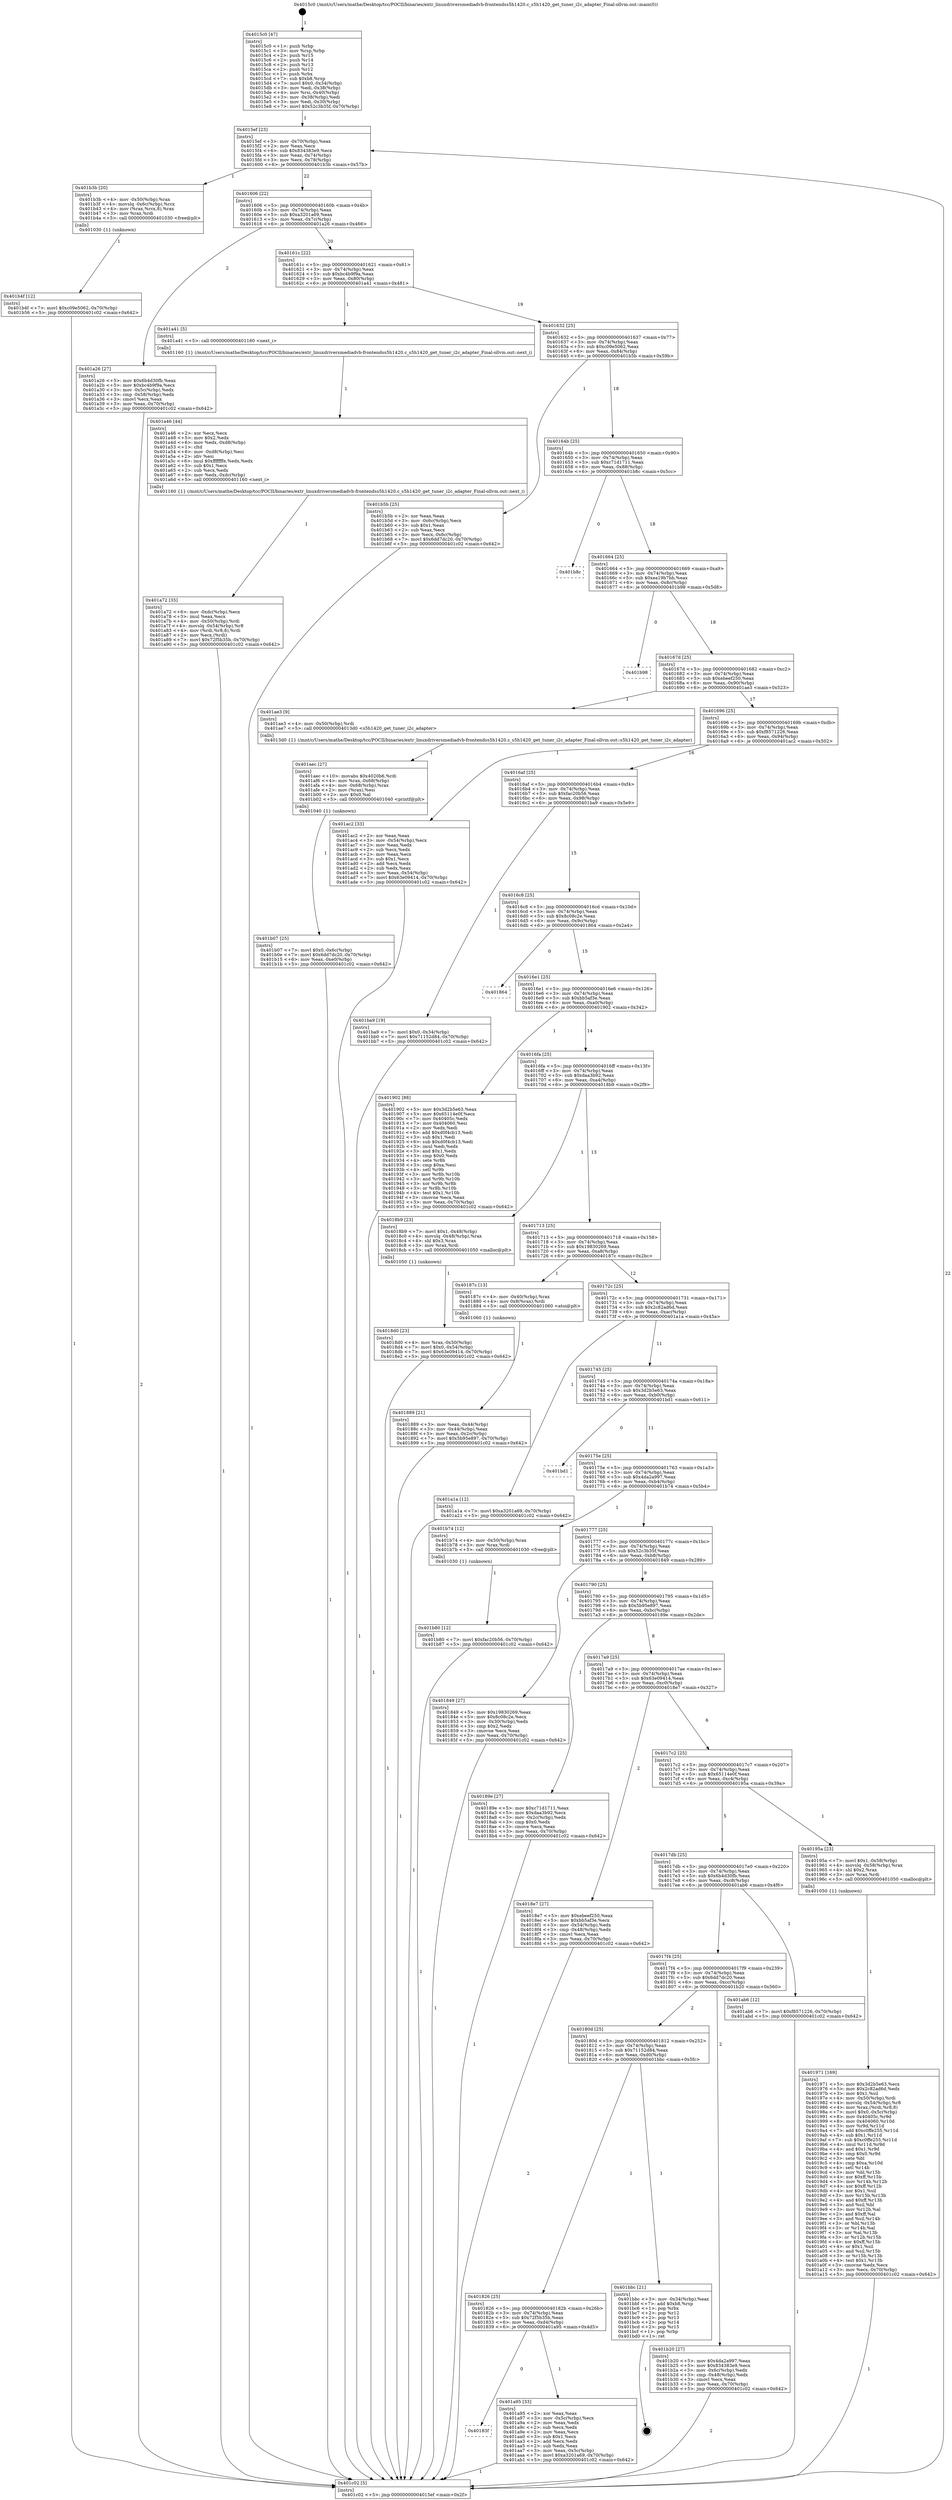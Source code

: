 digraph "0x4015c0" {
  label = "0x4015c0 (/mnt/c/Users/mathe/Desktop/tcc/POCII/binaries/extr_linuxdriversmediadvb-frontendss5h1420.c_s5h1420_get_tuner_i2c_adapter_Final-ollvm.out::main(0))"
  labelloc = "t"
  node[shape=record]

  Entry [label="",width=0.3,height=0.3,shape=circle,fillcolor=black,style=filled]
  "0x4015ef" [label="{
     0x4015ef [23]\l
     | [instrs]\l
     &nbsp;&nbsp;0x4015ef \<+3\>: mov -0x70(%rbp),%eax\l
     &nbsp;&nbsp;0x4015f2 \<+2\>: mov %eax,%ecx\l
     &nbsp;&nbsp;0x4015f4 \<+6\>: sub $0x834383e9,%ecx\l
     &nbsp;&nbsp;0x4015fa \<+3\>: mov %eax,-0x74(%rbp)\l
     &nbsp;&nbsp;0x4015fd \<+3\>: mov %ecx,-0x78(%rbp)\l
     &nbsp;&nbsp;0x401600 \<+6\>: je 0000000000401b3b \<main+0x57b\>\l
  }"]
  "0x401b3b" [label="{
     0x401b3b [20]\l
     | [instrs]\l
     &nbsp;&nbsp;0x401b3b \<+4\>: mov -0x50(%rbp),%rax\l
     &nbsp;&nbsp;0x401b3f \<+4\>: movslq -0x6c(%rbp),%rcx\l
     &nbsp;&nbsp;0x401b43 \<+4\>: mov (%rax,%rcx,8),%rax\l
     &nbsp;&nbsp;0x401b47 \<+3\>: mov %rax,%rdi\l
     &nbsp;&nbsp;0x401b4a \<+5\>: call 0000000000401030 \<free@plt\>\l
     | [calls]\l
     &nbsp;&nbsp;0x401030 \{1\} (unknown)\l
  }"]
  "0x401606" [label="{
     0x401606 [22]\l
     | [instrs]\l
     &nbsp;&nbsp;0x401606 \<+5\>: jmp 000000000040160b \<main+0x4b\>\l
     &nbsp;&nbsp;0x40160b \<+3\>: mov -0x74(%rbp),%eax\l
     &nbsp;&nbsp;0x40160e \<+5\>: sub $0xa3201a69,%eax\l
     &nbsp;&nbsp;0x401613 \<+3\>: mov %eax,-0x7c(%rbp)\l
     &nbsp;&nbsp;0x401616 \<+6\>: je 0000000000401a26 \<main+0x466\>\l
  }"]
  Exit [label="",width=0.3,height=0.3,shape=circle,fillcolor=black,style=filled,peripheries=2]
  "0x401a26" [label="{
     0x401a26 [27]\l
     | [instrs]\l
     &nbsp;&nbsp;0x401a26 \<+5\>: mov $0x6b4d30fb,%eax\l
     &nbsp;&nbsp;0x401a2b \<+5\>: mov $0xbc4b9f9a,%ecx\l
     &nbsp;&nbsp;0x401a30 \<+3\>: mov -0x5c(%rbp),%edx\l
     &nbsp;&nbsp;0x401a33 \<+3\>: cmp -0x58(%rbp),%edx\l
     &nbsp;&nbsp;0x401a36 \<+3\>: cmovl %ecx,%eax\l
     &nbsp;&nbsp;0x401a39 \<+3\>: mov %eax,-0x70(%rbp)\l
     &nbsp;&nbsp;0x401a3c \<+5\>: jmp 0000000000401c02 \<main+0x642\>\l
  }"]
  "0x40161c" [label="{
     0x40161c [22]\l
     | [instrs]\l
     &nbsp;&nbsp;0x40161c \<+5\>: jmp 0000000000401621 \<main+0x61\>\l
     &nbsp;&nbsp;0x401621 \<+3\>: mov -0x74(%rbp),%eax\l
     &nbsp;&nbsp;0x401624 \<+5\>: sub $0xbc4b9f9a,%eax\l
     &nbsp;&nbsp;0x401629 \<+3\>: mov %eax,-0x80(%rbp)\l
     &nbsp;&nbsp;0x40162c \<+6\>: je 0000000000401a41 \<main+0x481\>\l
  }"]
  "0x401b80" [label="{
     0x401b80 [12]\l
     | [instrs]\l
     &nbsp;&nbsp;0x401b80 \<+7\>: movl $0xfac20b56,-0x70(%rbp)\l
     &nbsp;&nbsp;0x401b87 \<+5\>: jmp 0000000000401c02 \<main+0x642\>\l
  }"]
  "0x401a41" [label="{
     0x401a41 [5]\l
     | [instrs]\l
     &nbsp;&nbsp;0x401a41 \<+5\>: call 0000000000401160 \<next_i\>\l
     | [calls]\l
     &nbsp;&nbsp;0x401160 \{1\} (/mnt/c/Users/mathe/Desktop/tcc/POCII/binaries/extr_linuxdriversmediadvb-frontendss5h1420.c_s5h1420_get_tuner_i2c_adapter_Final-ollvm.out::next_i)\l
  }"]
  "0x401632" [label="{
     0x401632 [25]\l
     | [instrs]\l
     &nbsp;&nbsp;0x401632 \<+5\>: jmp 0000000000401637 \<main+0x77\>\l
     &nbsp;&nbsp;0x401637 \<+3\>: mov -0x74(%rbp),%eax\l
     &nbsp;&nbsp;0x40163a \<+5\>: sub $0xc09e5062,%eax\l
     &nbsp;&nbsp;0x40163f \<+6\>: mov %eax,-0x84(%rbp)\l
     &nbsp;&nbsp;0x401645 \<+6\>: je 0000000000401b5b \<main+0x59b\>\l
  }"]
  "0x401b4f" [label="{
     0x401b4f [12]\l
     | [instrs]\l
     &nbsp;&nbsp;0x401b4f \<+7\>: movl $0xc09e5062,-0x70(%rbp)\l
     &nbsp;&nbsp;0x401b56 \<+5\>: jmp 0000000000401c02 \<main+0x642\>\l
  }"]
  "0x401b5b" [label="{
     0x401b5b [25]\l
     | [instrs]\l
     &nbsp;&nbsp;0x401b5b \<+2\>: xor %eax,%eax\l
     &nbsp;&nbsp;0x401b5d \<+3\>: mov -0x6c(%rbp),%ecx\l
     &nbsp;&nbsp;0x401b60 \<+3\>: sub $0x1,%eax\l
     &nbsp;&nbsp;0x401b63 \<+2\>: sub %eax,%ecx\l
     &nbsp;&nbsp;0x401b65 \<+3\>: mov %ecx,-0x6c(%rbp)\l
     &nbsp;&nbsp;0x401b68 \<+7\>: movl $0x6dd7dc20,-0x70(%rbp)\l
     &nbsp;&nbsp;0x401b6f \<+5\>: jmp 0000000000401c02 \<main+0x642\>\l
  }"]
  "0x40164b" [label="{
     0x40164b [25]\l
     | [instrs]\l
     &nbsp;&nbsp;0x40164b \<+5\>: jmp 0000000000401650 \<main+0x90\>\l
     &nbsp;&nbsp;0x401650 \<+3\>: mov -0x74(%rbp),%eax\l
     &nbsp;&nbsp;0x401653 \<+5\>: sub $0xc71d1711,%eax\l
     &nbsp;&nbsp;0x401658 \<+6\>: mov %eax,-0x88(%rbp)\l
     &nbsp;&nbsp;0x40165e \<+6\>: je 0000000000401b8c \<main+0x5cc\>\l
  }"]
  "0x401b07" [label="{
     0x401b07 [25]\l
     | [instrs]\l
     &nbsp;&nbsp;0x401b07 \<+7\>: movl $0x0,-0x6c(%rbp)\l
     &nbsp;&nbsp;0x401b0e \<+7\>: movl $0x6dd7dc20,-0x70(%rbp)\l
     &nbsp;&nbsp;0x401b15 \<+6\>: mov %eax,-0xe0(%rbp)\l
     &nbsp;&nbsp;0x401b1b \<+5\>: jmp 0000000000401c02 \<main+0x642\>\l
  }"]
  "0x401b8c" [label="{
     0x401b8c\l
  }", style=dashed]
  "0x401664" [label="{
     0x401664 [25]\l
     | [instrs]\l
     &nbsp;&nbsp;0x401664 \<+5\>: jmp 0000000000401669 \<main+0xa9\>\l
     &nbsp;&nbsp;0x401669 \<+3\>: mov -0x74(%rbp),%eax\l
     &nbsp;&nbsp;0x40166c \<+5\>: sub $0xea19b7bb,%eax\l
     &nbsp;&nbsp;0x401671 \<+6\>: mov %eax,-0x8c(%rbp)\l
     &nbsp;&nbsp;0x401677 \<+6\>: je 0000000000401b98 \<main+0x5d8\>\l
  }"]
  "0x401aec" [label="{
     0x401aec [27]\l
     | [instrs]\l
     &nbsp;&nbsp;0x401aec \<+10\>: movabs $0x4020b6,%rdi\l
     &nbsp;&nbsp;0x401af6 \<+4\>: mov %rax,-0x68(%rbp)\l
     &nbsp;&nbsp;0x401afa \<+4\>: mov -0x68(%rbp),%rax\l
     &nbsp;&nbsp;0x401afe \<+2\>: mov (%rax),%esi\l
     &nbsp;&nbsp;0x401b00 \<+2\>: mov $0x0,%al\l
     &nbsp;&nbsp;0x401b02 \<+5\>: call 0000000000401040 \<printf@plt\>\l
     | [calls]\l
     &nbsp;&nbsp;0x401040 \{1\} (unknown)\l
  }"]
  "0x401b98" [label="{
     0x401b98\l
  }", style=dashed]
  "0x40167d" [label="{
     0x40167d [25]\l
     | [instrs]\l
     &nbsp;&nbsp;0x40167d \<+5\>: jmp 0000000000401682 \<main+0xc2\>\l
     &nbsp;&nbsp;0x401682 \<+3\>: mov -0x74(%rbp),%eax\l
     &nbsp;&nbsp;0x401685 \<+5\>: sub $0xebeef250,%eax\l
     &nbsp;&nbsp;0x40168a \<+6\>: mov %eax,-0x90(%rbp)\l
     &nbsp;&nbsp;0x401690 \<+6\>: je 0000000000401ae3 \<main+0x523\>\l
  }"]
  "0x40183f" [label="{
     0x40183f\l
  }", style=dashed]
  "0x401ae3" [label="{
     0x401ae3 [9]\l
     | [instrs]\l
     &nbsp;&nbsp;0x401ae3 \<+4\>: mov -0x50(%rbp),%rdi\l
     &nbsp;&nbsp;0x401ae7 \<+5\>: call 00000000004013d0 \<s5h1420_get_tuner_i2c_adapter\>\l
     | [calls]\l
     &nbsp;&nbsp;0x4013d0 \{1\} (/mnt/c/Users/mathe/Desktop/tcc/POCII/binaries/extr_linuxdriversmediadvb-frontendss5h1420.c_s5h1420_get_tuner_i2c_adapter_Final-ollvm.out::s5h1420_get_tuner_i2c_adapter)\l
  }"]
  "0x401696" [label="{
     0x401696 [25]\l
     | [instrs]\l
     &nbsp;&nbsp;0x401696 \<+5\>: jmp 000000000040169b \<main+0xdb\>\l
     &nbsp;&nbsp;0x40169b \<+3\>: mov -0x74(%rbp),%eax\l
     &nbsp;&nbsp;0x40169e \<+5\>: sub $0xf8571226,%eax\l
     &nbsp;&nbsp;0x4016a3 \<+6\>: mov %eax,-0x94(%rbp)\l
     &nbsp;&nbsp;0x4016a9 \<+6\>: je 0000000000401ac2 \<main+0x502\>\l
  }"]
  "0x401a95" [label="{
     0x401a95 [33]\l
     | [instrs]\l
     &nbsp;&nbsp;0x401a95 \<+2\>: xor %eax,%eax\l
     &nbsp;&nbsp;0x401a97 \<+3\>: mov -0x5c(%rbp),%ecx\l
     &nbsp;&nbsp;0x401a9a \<+2\>: mov %eax,%edx\l
     &nbsp;&nbsp;0x401a9c \<+2\>: sub %ecx,%edx\l
     &nbsp;&nbsp;0x401a9e \<+2\>: mov %eax,%ecx\l
     &nbsp;&nbsp;0x401aa0 \<+3\>: sub $0x1,%ecx\l
     &nbsp;&nbsp;0x401aa3 \<+2\>: add %ecx,%edx\l
     &nbsp;&nbsp;0x401aa5 \<+2\>: sub %edx,%eax\l
     &nbsp;&nbsp;0x401aa7 \<+3\>: mov %eax,-0x5c(%rbp)\l
     &nbsp;&nbsp;0x401aaa \<+7\>: movl $0xa3201a69,-0x70(%rbp)\l
     &nbsp;&nbsp;0x401ab1 \<+5\>: jmp 0000000000401c02 \<main+0x642\>\l
  }"]
  "0x401ac2" [label="{
     0x401ac2 [33]\l
     | [instrs]\l
     &nbsp;&nbsp;0x401ac2 \<+2\>: xor %eax,%eax\l
     &nbsp;&nbsp;0x401ac4 \<+3\>: mov -0x54(%rbp),%ecx\l
     &nbsp;&nbsp;0x401ac7 \<+2\>: mov %eax,%edx\l
     &nbsp;&nbsp;0x401ac9 \<+2\>: sub %ecx,%edx\l
     &nbsp;&nbsp;0x401acb \<+2\>: mov %eax,%ecx\l
     &nbsp;&nbsp;0x401acd \<+3\>: sub $0x1,%ecx\l
     &nbsp;&nbsp;0x401ad0 \<+2\>: add %ecx,%edx\l
     &nbsp;&nbsp;0x401ad2 \<+2\>: sub %edx,%eax\l
     &nbsp;&nbsp;0x401ad4 \<+3\>: mov %eax,-0x54(%rbp)\l
     &nbsp;&nbsp;0x401ad7 \<+7\>: movl $0x63e09414,-0x70(%rbp)\l
     &nbsp;&nbsp;0x401ade \<+5\>: jmp 0000000000401c02 \<main+0x642\>\l
  }"]
  "0x4016af" [label="{
     0x4016af [25]\l
     | [instrs]\l
     &nbsp;&nbsp;0x4016af \<+5\>: jmp 00000000004016b4 \<main+0xf4\>\l
     &nbsp;&nbsp;0x4016b4 \<+3\>: mov -0x74(%rbp),%eax\l
     &nbsp;&nbsp;0x4016b7 \<+5\>: sub $0xfac20b56,%eax\l
     &nbsp;&nbsp;0x4016bc \<+6\>: mov %eax,-0x98(%rbp)\l
     &nbsp;&nbsp;0x4016c2 \<+6\>: je 0000000000401ba9 \<main+0x5e9\>\l
  }"]
  "0x401826" [label="{
     0x401826 [25]\l
     | [instrs]\l
     &nbsp;&nbsp;0x401826 \<+5\>: jmp 000000000040182b \<main+0x26b\>\l
     &nbsp;&nbsp;0x40182b \<+3\>: mov -0x74(%rbp),%eax\l
     &nbsp;&nbsp;0x40182e \<+5\>: sub $0x72f5b35b,%eax\l
     &nbsp;&nbsp;0x401833 \<+6\>: mov %eax,-0xd4(%rbp)\l
     &nbsp;&nbsp;0x401839 \<+6\>: je 0000000000401a95 \<main+0x4d5\>\l
  }"]
  "0x401ba9" [label="{
     0x401ba9 [19]\l
     | [instrs]\l
     &nbsp;&nbsp;0x401ba9 \<+7\>: movl $0x0,-0x34(%rbp)\l
     &nbsp;&nbsp;0x401bb0 \<+7\>: movl $0x71152d84,-0x70(%rbp)\l
     &nbsp;&nbsp;0x401bb7 \<+5\>: jmp 0000000000401c02 \<main+0x642\>\l
  }"]
  "0x4016c8" [label="{
     0x4016c8 [25]\l
     | [instrs]\l
     &nbsp;&nbsp;0x4016c8 \<+5\>: jmp 00000000004016cd \<main+0x10d\>\l
     &nbsp;&nbsp;0x4016cd \<+3\>: mov -0x74(%rbp),%eax\l
     &nbsp;&nbsp;0x4016d0 \<+5\>: sub $0x8c08c2e,%eax\l
     &nbsp;&nbsp;0x4016d5 \<+6\>: mov %eax,-0x9c(%rbp)\l
     &nbsp;&nbsp;0x4016db \<+6\>: je 0000000000401864 \<main+0x2a4\>\l
  }"]
  "0x401bbc" [label="{
     0x401bbc [21]\l
     | [instrs]\l
     &nbsp;&nbsp;0x401bbc \<+3\>: mov -0x34(%rbp),%eax\l
     &nbsp;&nbsp;0x401bbf \<+7\>: add $0xb8,%rsp\l
     &nbsp;&nbsp;0x401bc6 \<+1\>: pop %rbx\l
     &nbsp;&nbsp;0x401bc7 \<+2\>: pop %r12\l
     &nbsp;&nbsp;0x401bc9 \<+2\>: pop %r13\l
     &nbsp;&nbsp;0x401bcb \<+2\>: pop %r14\l
     &nbsp;&nbsp;0x401bcd \<+2\>: pop %r15\l
     &nbsp;&nbsp;0x401bcf \<+1\>: pop %rbp\l
     &nbsp;&nbsp;0x401bd0 \<+1\>: ret\l
  }"]
  "0x401864" [label="{
     0x401864\l
  }", style=dashed]
  "0x4016e1" [label="{
     0x4016e1 [25]\l
     | [instrs]\l
     &nbsp;&nbsp;0x4016e1 \<+5\>: jmp 00000000004016e6 \<main+0x126\>\l
     &nbsp;&nbsp;0x4016e6 \<+3\>: mov -0x74(%rbp),%eax\l
     &nbsp;&nbsp;0x4016e9 \<+5\>: sub $0xbb5af3e,%eax\l
     &nbsp;&nbsp;0x4016ee \<+6\>: mov %eax,-0xa0(%rbp)\l
     &nbsp;&nbsp;0x4016f4 \<+6\>: je 0000000000401902 \<main+0x342\>\l
  }"]
  "0x40180d" [label="{
     0x40180d [25]\l
     | [instrs]\l
     &nbsp;&nbsp;0x40180d \<+5\>: jmp 0000000000401812 \<main+0x252\>\l
     &nbsp;&nbsp;0x401812 \<+3\>: mov -0x74(%rbp),%eax\l
     &nbsp;&nbsp;0x401815 \<+5\>: sub $0x71152d84,%eax\l
     &nbsp;&nbsp;0x40181a \<+6\>: mov %eax,-0xd0(%rbp)\l
     &nbsp;&nbsp;0x401820 \<+6\>: je 0000000000401bbc \<main+0x5fc\>\l
  }"]
  "0x401902" [label="{
     0x401902 [88]\l
     | [instrs]\l
     &nbsp;&nbsp;0x401902 \<+5\>: mov $0x3d2b5e63,%eax\l
     &nbsp;&nbsp;0x401907 \<+5\>: mov $0x65114e0f,%ecx\l
     &nbsp;&nbsp;0x40190c \<+7\>: mov 0x40405c,%edx\l
     &nbsp;&nbsp;0x401913 \<+7\>: mov 0x404060,%esi\l
     &nbsp;&nbsp;0x40191a \<+2\>: mov %edx,%edi\l
     &nbsp;&nbsp;0x40191c \<+6\>: add $0xd0f4cb13,%edi\l
     &nbsp;&nbsp;0x401922 \<+3\>: sub $0x1,%edi\l
     &nbsp;&nbsp;0x401925 \<+6\>: sub $0xd0f4cb13,%edi\l
     &nbsp;&nbsp;0x40192b \<+3\>: imul %edi,%edx\l
     &nbsp;&nbsp;0x40192e \<+3\>: and $0x1,%edx\l
     &nbsp;&nbsp;0x401931 \<+3\>: cmp $0x0,%edx\l
     &nbsp;&nbsp;0x401934 \<+4\>: sete %r8b\l
     &nbsp;&nbsp;0x401938 \<+3\>: cmp $0xa,%esi\l
     &nbsp;&nbsp;0x40193b \<+4\>: setl %r9b\l
     &nbsp;&nbsp;0x40193f \<+3\>: mov %r8b,%r10b\l
     &nbsp;&nbsp;0x401942 \<+3\>: and %r9b,%r10b\l
     &nbsp;&nbsp;0x401945 \<+3\>: xor %r9b,%r8b\l
     &nbsp;&nbsp;0x401948 \<+3\>: or %r8b,%r10b\l
     &nbsp;&nbsp;0x40194b \<+4\>: test $0x1,%r10b\l
     &nbsp;&nbsp;0x40194f \<+3\>: cmovne %ecx,%eax\l
     &nbsp;&nbsp;0x401952 \<+3\>: mov %eax,-0x70(%rbp)\l
     &nbsp;&nbsp;0x401955 \<+5\>: jmp 0000000000401c02 \<main+0x642\>\l
  }"]
  "0x4016fa" [label="{
     0x4016fa [25]\l
     | [instrs]\l
     &nbsp;&nbsp;0x4016fa \<+5\>: jmp 00000000004016ff \<main+0x13f\>\l
     &nbsp;&nbsp;0x4016ff \<+3\>: mov -0x74(%rbp),%eax\l
     &nbsp;&nbsp;0x401702 \<+5\>: sub $0xdaa3b92,%eax\l
     &nbsp;&nbsp;0x401707 \<+6\>: mov %eax,-0xa4(%rbp)\l
     &nbsp;&nbsp;0x40170d \<+6\>: je 00000000004018b9 \<main+0x2f9\>\l
  }"]
  "0x401b20" [label="{
     0x401b20 [27]\l
     | [instrs]\l
     &nbsp;&nbsp;0x401b20 \<+5\>: mov $0x4da2a997,%eax\l
     &nbsp;&nbsp;0x401b25 \<+5\>: mov $0x834383e9,%ecx\l
     &nbsp;&nbsp;0x401b2a \<+3\>: mov -0x6c(%rbp),%edx\l
     &nbsp;&nbsp;0x401b2d \<+3\>: cmp -0x48(%rbp),%edx\l
     &nbsp;&nbsp;0x401b30 \<+3\>: cmovl %ecx,%eax\l
     &nbsp;&nbsp;0x401b33 \<+3\>: mov %eax,-0x70(%rbp)\l
     &nbsp;&nbsp;0x401b36 \<+5\>: jmp 0000000000401c02 \<main+0x642\>\l
  }"]
  "0x4018b9" [label="{
     0x4018b9 [23]\l
     | [instrs]\l
     &nbsp;&nbsp;0x4018b9 \<+7\>: movl $0x1,-0x48(%rbp)\l
     &nbsp;&nbsp;0x4018c0 \<+4\>: movslq -0x48(%rbp),%rax\l
     &nbsp;&nbsp;0x4018c4 \<+4\>: shl $0x3,%rax\l
     &nbsp;&nbsp;0x4018c8 \<+3\>: mov %rax,%rdi\l
     &nbsp;&nbsp;0x4018cb \<+5\>: call 0000000000401050 \<malloc@plt\>\l
     | [calls]\l
     &nbsp;&nbsp;0x401050 \{1\} (unknown)\l
  }"]
  "0x401713" [label="{
     0x401713 [25]\l
     | [instrs]\l
     &nbsp;&nbsp;0x401713 \<+5\>: jmp 0000000000401718 \<main+0x158\>\l
     &nbsp;&nbsp;0x401718 \<+3\>: mov -0x74(%rbp),%eax\l
     &nbsp;&nbsp;0x40171b \<+5\>: sub $0x19830269,%eax\l
     &nbsp;&nbsp;0x401720 \<+6\>: mov %eax,-0xa8(%rbp)\l
     &nbsp;&nbsp;0x401726 \<+6\>: je 000000000040187c \<main+0x2bc\>\l
  }"]
  "0x4017f4" [label="{
     0x4017f4 [25]\l
     | [instrs]\l
     &nbsp;&nbsp;0x4017f4 \<+5\>: jmp 00000000004017f9 \<main+0x239\>\l
     &nbsp;&nbsp;0x4017f9 \<+3\>: mov -0x74(%rbp),%eax\l
     &nbsp;&nbsp;0x4017fc \<+5\>: sub $0x6dd7dc20,%eax\l
     &nbsp;&nbsp;0x401801 \<+6\>: mov %eax,-0xcc(%rbp)\l
     &nbsp;&nbsp;0x401807 \<+6\>: je 0000000000401b20 \<main+0x560\>\l
  }"]
  "0x40187c" [label="{
     0x40187c [13]\l
     | [instrs]\l
     &nbsp;&nbsp;0x40187c \<+4\>: mov -0x40(%rbp),%rax\l
     &nbsp;&nbsp;0x401880 \<+4\>: mov 0x8(%rax),%rdi\l
     &nbsp;&nbsp;0x401884 \<+5\>: call 0000000000401060 \<atoi@plt\>\l
     | [calls]\l
     &nbsp;&nbsp;0x401060 \{1\} (unknown)\l
  }"]
  "0x40172c" [label="{
     0x40172c [25]\l
     | [instrs]\l
     &nbsp;&nbsp;0x40172c \<+5\>: jmp 0000000000401731 \<main+0x171\>\l
     &nbsp;&nbsp;0x401731 \<+3\>: mov -0x74(%rbp),%eax\l
     &nbsp;&nbsp;0x401734 \<+5\>: sub $0x2c82ad6d,%eax\l
     &nbsp;&nbsp;0x401739 \<+6\>: mov %eax,-0xac(%rbp)\l
     &nbsp;&nbsp;0x40173f \<+6\>: je 0000000000401a1a \<main+0x45a\>\l
  }"]
  "0x401ab6" [label="{
     0x401ab6 [12]\l
     | [instrs]\l
     &nbsp;&nbsp;0x401ab6 \<+7\>: movl $0xf8571226,-0x70(%rbp)\l
     &nbsp;&nbsp;0x401abd \<+5\>: jmp 0000000000401c02 \<main+0x642\>\l
  }"]
  "0x401a1a" [label="{
     0x401a1a [12]\l
     | [instrs]\l
     &nbsp;&nbsp;0x401a1a \<+7\>: movl $0xa3201a69,-0x70(%rbp)\l
     &nbsp;&nbsp;0x401a21 \<+5\>: jmp 0000000000401c02 \<main+0x642\>\l
  }"]
  "0x401745" [label="{
     0x401745 [25]\l
     | [instrs]\l
     &nbsp;&nbsp;0x401745 \<+5\>: jmp 000000000040174a \<main+0x18a\>\l
     &nbsp;&nbsp;0x40174a \<+3\>: mov -0x74(%rbp),%eax\l
     &nbsp;&nbsp;0x40174d \<+5\>: sub $0x3d2b5e63,%eax\l
     &nbsp;&nbsp;0x401752 \<+6\>: mov %eax,-0xb0(%rbp)\l
     &nbsp;&nbsp;0x401758 \<+6\>: je 0000000000401bd1 \<main+0x611\>\l
  }"]
  "0x401a72" [label="{
     0x401a72 [35]\l
     | [instrs]\l
     &nbsp;&nbsp;0x401a72 \<+6\>: mov -0xdc(%rbp),%ecx\l
     &nbsp;&nbsp;0x401a78 \<+3\>: imul %eax,%ecx\l
     &nbsp;&nbsp;0x401a7b \<+4\>: mov -0x50(%rbp),%rdi\l
     &nbsp;&nbsp;0x401a7f \<+4\>: movslq -0x54(%rbp),%r8\l
     &nbsp;&nbsp;0x401a83 \<+4\>: mov (%rdi,%r8,8),%rdi\l
     &nbsp;&nbsp;0x401a87 \<+2\>: mov %ecx,(%rdi)\l
     &nbsp;&nbsp;0x401a89 \<+7\>: movl $0x72f5b35b,-0x70(%rbp)\l
     &nbsp;&nbsp;0x401a90 \<+5\>: jmp 0000000000401c02 \<main+0x642\>\l
  }"]
  "0x401bd1" [label="{
     0x401bd1\l
  }", style=dashed]
  "0x40175e" [label="{
     0x40175e [25]\l
     | [instrs]\l
     &nbsp;&nbsp;0x40175e \<+5\>: jmp 0000000000401763 \<main+0x1a3\>\l
     &nbsp;&nbsp;0x401763 \<+3\>: mov -0x74(%rbp),%eax\l
     &nbsp;&nbsp;0x401766 \<+5\>: sub $0x4da2a997,%eax\l
     &nbsp;&nbsp;0x40176b \<+6\>: mov %eax,-0xb4(%rbp)\l
     &nbsp;&nbsp;0x401771 \<+6\>: je 0000000000401b74 \<main+0x5b4\>\l
  }"]
  "0x401a46" [label="{
     0x401a46 [44]\l
     | [instrs]\l
     &nbsp;&nbsp;0x401a46 \<+2\>: xor %ecx,%ecx\l
     &nbsp;&nbsp;0x401a48 \<+5\>: mov $0x2,%edx\l
     &nbsp;&nbsp;0x401a4d \<+6\>: mov %edx,-0xd8(%rbp)\l
     &nbsp;&nbsp;0x401a53 \<+1\>: cltd\l
     &nbsp;&nbsp;0x401a54 \<+6\>: mov -0xd8(%rbp),%esi\l
     &nbsp;&nbsp;0x401a5a \<+2\>: idiv %esi\l
     &nbsp;&nbsp;0x401a5c \<+6\>: imul $0xfffffffe,%edx,%edx\l
     &nbsp;&nbsp;0x401a62 \<+3\>: sub $0x1,%ecx\l
     &nbsp;&nbsp;0x401a65 \<+2\>: sub %ecx,%edx\l
     &nbsp;&nbsp;0x401a67 \<+6\>: mov %edx,-0xdc(%rbp)\l
     &nbsp;&nbsp;0x401a6d \<+5\>: call 0000000000401160 \<next_i\>\l
     | [calls]\l
     &nbsp;&nbsp;0x401160 \{1\} (/mnt/c/Users/mathe/Desktop/tcc/POCII/binaries/extr_linuxdriversmediadvb-frontendss5h1420.c_s5h1420_get_tuner_i2c_adapter_Final-ollvm.out::next_i)\l
  }"]
  "0x401b74" [label="{
     0x401b74 [12]\l
     | [instrs]\l
     &nbsp;&nbsp;0x401b74 \<+4\>: mov -0x50(%rbp),%rax\l
     &nbsp;&nbsp;0x401b78 \<+3\>: mov %rax,%rdi\l
     &nbsp;&nbsp;0x401b7b \<+5\>: call 0000000000401030 \<free@plt\>\l
     | [calls]\l
     &nbsp;&nbsp;0x401030 \{1\} (unknown)\l
  }"]
  "0x401777" [label="{
     0x401777 [25]\l
     | [instrs]\l
     &nbsp;&nbsp;0x401777 \<+5\>: jmp 000000000040177c \<main+0x1bc\>\l
     &nbsp;&nbsp;0x40177c \<+3\>: mov -0x74(%rbp),%eax\l
     &nbsp;&nbsp;0x40177f \<+5\>: sub $0x52c3b35f,%eax\l
     &nbsp;&nbsp;0x401784 \<+6\>: mov %eax,-0xb8(%rbp)\l
     &nbsp;&nbsp;0x40178a \<+6\>: je 0000000000401849 \<main+0x289\>\l
  }"]
  "0x401971" [label="{
     0x401971 [169]\l
     | [instrs]\l
     &nbsp;&nbsp;0x401971 \<+5\>: mov $0x3d2b5e63,%ecx\l
     &nbsp;&nbsp;0x401976 \<+5\>: mov $0x2c82ad6d,%edx\l
     &nbsp;&nbsp;0x40197b \<+3\>: mov $0x1,%sil\l
     &nbsp;&nbsp;0x40197e \<+4\>: mov -0x50(%rbp),%rdi\l
     &nbsp;&nbsp;0x401982 \<+4\>: movslq -0x54(%rbp),%r8\l
     &nbsp;&nbsp;0x401986 \<+4\>: mov %rax,(%rdi,%r8,8)\l
     &nbsp;&nbsp;0x40198a \<+7\>: movl $0x0,-0x5c(%rbp)\l
     &nbsp;&nbsp;0x401991 \<+8\>: mov 0x40405c,%r9d\l
     &nbsp;&nbsp;0x401999 \<+8\>: mov 0x404060,%r10d\l
     &nbsp;&nbsp;0x4019a1 \<+3\>: mov %r9d,%r11d\l
     &nbsp;&nbsp;0x4019a4 \<+7\>: add $0xc0ffe255,%r11d\l
     &nbsp;&nbsp;0x4019ab \<+4\>: sub $0x1,%r11d\l
     &nbsp;&nbsp;0x4019af \<+7\>: sub $0xc0ffe255,%r11d\l
     &nbsp;&nbsp;0x4019b6 \<+4\>: imul %r11d,%r9d\l
     &nbsp;&nbsp;0x4019ba \<+4\>: and $0x1,%r9d\l
     &nbsp;&nbsp;0x4019be \<+4\>: cmp $0x0,%r9d\l
     &nbsp;&nbsp;0x4019c2 \<+3\>: sete %bl\l
     &nbsp;&nbsp;0x4019c5 \<+4\>: cmp $0xa,%r10d\l
     &nbsp;&nbsp;0x4019c9 \<+4\>: setl %r14b\l
     &nbsp;&nbsp;0x4019cd \<+3\>: mov %bl,%r15b\l
     &nbsp;&nbsp;0x4019d0 \<+4\>: xor $0xff,%r15b\l
     &nbsp;&nbsp;0x4019d4 \<+3\>: mov %r14b,%r12b\l
     &nbsp;&nbsp;0x4019d7 \<+4\>: xor $0xff,%r12b\l
     &nbsp;&nbsp;0x4019db \<+4\>: xor $0x1,%sil\l
     &nbsp;&nbsp;0x4019df \<+3\>: mov %r15b,%r13b\l
     &nbsp;&nbsp;0x4019e2 \<+4\>: and $0xff,%r13b\l
     &nbsp;&nbsp;0x4019e6 \<+3\>: and %sil,%bl\l
     &nbsp;&nbsp;0x4019e9 \<+3\>: mov %r12b,%al\l
     &nbsp;&nbsp;0x4019ec \<+2\>: and $0xff,%al\l
     &nbsp;&nbsp;0x4019ee \<+3\>: and %sil,%r14b\l
     &nbsp;&nbsp;0x4019f1 \<+3\>: or %bl,%r13b\l
     &nbsp;&nbsp;0x4019f4 \<+3\>: or %r14b,%al\l
     &nbsp;&nbsp;0x4019f7 \<+3\>: xor %al,%r13b\l
     &nbsp;&nbsp;0x4019fa \<+3\>: or %r12b,%r15b\l
     &nbsp;&nbsp;0x4019fd \<+4\>: xor $0xff,%r15b\l
     &nbsp;&nbsp;0x401a01 \<+4\>: or $0x1,%sil\l
     &nbsp;&nbsp;0x401a05 \<+3\>: and %sil,%r15b\l
     &nbsp;&nbsp;0x401a08 \<+3\>: or %r15b,%r13b\l
     &nbsp;&nbsp;0x401a0b \<+4\>: test $0x1,%r13b\l
     &nbsp;&nbsp;0x401a0f \<+3\>: cmovne %edx,%ecx\l
     &nbsp;&nbsp;0x401a12 \<+3\>: mov %ecx,-0x70(%rbp)\l
     &nbsp;&nbsp;0x401a15 \<+5\>: jmp 0000000000401c02 \<main+0x642\>\l
  }"]
  "0x401849" [label="{
     0x401849 [27]\l
     | [instrs]\l
     &nbsp;&nbsp;0x401849 \<+5\>: mov $0x19830269,%eax\l
     &nbsp;&nbsp;0x40184e \<+5\>: mov $0x8c08c2e,%ecx\l
     &nbsp;&nbsp;0x401853 \<+3\>: mov -0x30(%rbp),%edx\l
     &nbsp;&nbsp;0x401856 \<+3\>: cmp $0x2,%edx\l
     &nbsp;&nbsp;0x401859 \<+3\>: cmovne %ecx,%eax\l
     &nbsp;&nbsp;0x40185c \<+3\>: mov %eax,-0x70(%rbp)\l
     &nbsp;&nbsp;0x40185f \<+5\>: jmp 0000000000401c02 \<main+0x642\>\l
  }"]
  "0x401790" [label="{
     0x401790 [25]\l
     | [instrs]\l
     &nbsp;&nbsp;0x401790 \<+5\>: jmp 0000000000401795 \<main+0x1d5\>\l
     &nbsp;&nbsp;0x401795 \<+3\>: mov -0x74(%rbp),%eax\l
     &nbsp;&nbsp;0x401798 \<+5\>: sub $0x5b95e897,%eax\l
     &nbsp;&nbsp;0x40179d \<+6\>: mov %eax,-0xbc(%rbp)\l
     &nbsp;&nbsp;0x4017a3 \<+6\>: je 000000000040189e \<main+0x2de\>\l
  }"]
  "0x401c02" [label="{
     0x401c02 [5]\l
     | [instrs]\l
     &nbsp;&nbsp;0x401c02 \<+5\>: jmp 00000000004015ef \<main+0x2f\>\l
  }"]
  "0x4015c0" [label="{
     0x4015c0 [47]\l
     | [instrs]\l
     &nbsp;&nbsp;0x4015c0 \<+1\>: push %rbp\l
     &nbsp;&nbsp;0x4015c1 \<+3\>: mov %rsp,%rbp\l
     &nbsp;&nbsp;0x4015c4 \<+2\>: push %r15\l
     &nbsp;&nbsp;0x4015c6 \<+2\>: push %r14\l
     &nbsp;&nbsp;0x4015c8 \<+2\>: push %r13\l
     &nbsp;&nbsp;0x4015ca \<+2\>: push %r12\l
     &nbsp;&nbsp;0x4015cc \<+1\>: push %rbx\l
     &nbsp;&nbsp;0x4015cd \<+7\>: sub $0xb8,%rsp\l
     &nbsp;&nbsp;0x4015d4 \<+7\>: movl $0x0,-0x34(%rbp)\l
     &nbsp;&nbsp;0x4015db \<+3\>: mov %edi,-0x38(%rbp)\l
     &nbsp;&nbsp;0x4015de \<+4\>: mov %rsi,-0x40(%rbp)\l
     &nbsp;&nbsp;0x4015e2 \<+3\>: mov -0x38(%rbp),%edi\l
     &nbsp;&nbsp;0x4015e5 \<+3\>: mov %edi,-0x30(%rbp)\l
     &nbsp;&nbsp;0x4015e8 \<+7\>: movl $0x52c3b35f,-0x70(%rbp)\l
  }"]
  "0x401889" [label="{
     0x401889 [21]\l
     | [instrs]\l
     &nbsp;&nbsp;0x401889 \<+3\>: mov %eax,-0x44(%rbp)\l
     &nbsp;&nbsp;0x40188c \<+3\>: mov -0x44(%rbp),%eax\l
     &nbsp;&nbsp;0x40188f \<+3\>: mov %eax,-0x2c(%rbp)\l
     &nbsp;&nbsp;0x401892 \<+7\>: movl $0x5b95e897,-0x70(%rbp)\l
     &nbsp;&nbsp;0x401899 \<+5\>: jmp 0000000000401c02 \<main+0x642\>\l
  }"]
  "0x4017db" [label="{
     0x4017db [25]\l
     | [instrs]\l
     &nbsp;&nbsp;0x4017db \<+5\>: jmp 00000000004017e0 \<main+0x220\>\l
     &nbsp;&nbsp;0x4017e0 \<+3\>: mov -0x74(%rbp),%eax\l
     &nbsp;&nbsp;0x4017e3 \<+5\>: sub $0x6b4d30fb,%eax\l
     &nbsp;&nbsp;0x4017e8 \<+6\>: mov %eax,-0xc8(%rbp)\l
     &nbsp;&nbsp;0x4017ee \<+6\>: je 0000000000401ab6 \<main+0x4f6\>\l
  }"]
  "0x40189e" [label="{
     0x40189e [27]\l
     | [instrs]\l
     &nbsp;&nbsp;0x40189e \<+5\>: mov $0xc71d1711,%eax\l
     &nbsp;&nbsp;0x4018a3 \<+5\>: mov $0xdaa3b92,%ecx\l
     &nbsp;&nbsp;0x4018a8 \<+3\>: mov -0x2c(%rbp),%edx\l
     &nbsp;&nbsp;0x4018ab \<+3\>: cmp $0x0,%edx\l
     &nbsp;&nbsp;0x4018ae \<+3\>: cmove %ecx,%eax\l
     &nbsp;&nbsp;0x4018b1 \<+3\>: mov %eax,-0x70(%rbp)\l
     &nbsp;&nbsp;0x4018b4 \<+5\>: jmp 0000000000401c02 \<main+0x642\>\l
  }"]
  "0x4017a9" [label="{
     0x4017a9 [25]\l
     | [instrs]\l
     &nbsp;&nbsp;0x4017a9 \<+5\>: jmp 00000000004017ae \<main+0x1ee\>\l
     &nbsp;&nbsp;0x4017ae \<+3\>: mov -0x74(%rbp),%eax\l
     &nbsp;&nbsp;0x4017b1 \<+5\>: sub $0x63e09414,%eax\l
     &nbsp;&nbsp;0x4017b6 \<+6\>: mov %eax,-0xc0(%rbp)\l
     &nbsp;&nbsp;0x4017bc \<+6\>: je 00000000004018e7 \<main+0x327\>\l
  }"]
  "0x4018d0" [label="{
     0x4018d0 [23]\l
     | [instrs]\l
     &nbsp;&nbsp;0x4018d0 \<+4\>: mov %rax,-0x50(%rbp)\l
     &nbsp;&nbsp;0x4018d4 \<+7\>: movl $0x0,-0x54(%rbp)\l
     &nbsp;&nbsp;0x4018db \<+7\>: movl $0x63e09414,-0x70(%rbp)\l
     &nbsp;&nbsp;0x4018e2 \<+5\>: jmp 0000000000401c02 \<main+0x642\>\l
  }"]
  "0x40195a" [label="{
     0x40195a [23]\l
     | [instrs]\l
     &nbsp;&nbsp;0x40195a \<+7\>: movl $0x1,-0x58(%rbp)\l
     &nbsp;&nbsp;0x401961 \<+4\>: movslq -0x58(%rbp),%rax\l
     &nbsp;&nbsp;0x401965 \<+4\>: shl $0x2,%rax\l
     &nbsp;&nbsp;0x401969 \<+3\>: mov %rax,%rdi\l
     &nbsp;&nbsp;0x40196c \<+5\>: call 0000000000401050 \<malloc@plt\>\l
     | [calls]\l
     &nbsp;&nbsp;0x401050 \{1\} (unknown)\l
  }"]
  "0x4018e7" [label="{
     0x4018e7 [27]\l
     | [instrs]\l
     &nbsp;&nbsp;0x4018e7 \<+5\>: mov $0xebeef250,%eax\l
     &nbsp;&nbsp;0x4018ec \<+5\>: mov $0xbb5af3e,%ecx\l
     &nbsp;&nbsp;0x4018f1 \<+3\>: mov -0x54(%rbp),%edx\l
     &nbsp;&nbsp;0x4018f4 \<+3\>: cmp -0x48(%rbp),%edx\l
     &nbsp;&nbsp;0x4018f7 \<+3\>: cmovl %ecx,%eax\l
     &nbsp;&nbsp;0x4018fa \<+3\>: mov %eax,-0x70(%rbp)\l
     &nbsp;&nbsp;0x4018fd \<+5\>: jmp 0000000000401c02 \<main+0x642\>\l
  }"]
  "0x4017c2" [label="{
     0x4017c2 [25]\l
     | [instrs]\l
     &nbsp;&nbsp;0x4017c2 \<+5\>: jmp 00000000004017c7 \<main+0x207\>\l
     &nbsp;&nbsp;0x4017c7 \<+3\>: mov -0x74(%rbp),%eax\l
     &nbsp;&nbsp;0x4017ca \<+5\>: sub $0x65114e0f,%eax\l
     &nbsp;&nbsp;0x4017cf \<+6\>: mov %eax,-0xc4(%rbp)\l
     &nbsp;&nbsp;0x4017d5 \<+6\>: je 000000000040195a \<main+0x39a\>\l
  }"]
  Entry -> "0x4015c0" [label=" 1"]
  "0x4015ef" -> "0x401b3b" [label=" 1"]
  "0x4015ef" -> "0x401606" [label=" 22"]
  "0x401bbc" -> Exit [label=" 1"]
  "0x401606" -> "0x401a26" [label=" 2"]
  "0x401606" -> "0x40161c" [label=" 20"]
  "0x401ba9" -> "0x401c02" [label=" 1"]
  "0x40161c" -> "0x401a41" [label=" 1"]
  "0x40161c" -> "0x401632" [label=" 19"]
  "0x401b80" -> "0x401c02" [label=" 1"]
  "0x401632" -> "0x401b5b" [label=" 1"]
  "0x401632" -> "0x40164b" [label=" 18"]
  "0x401b74" -> "0x401b80" [label=" 1"]
  "0x40164b" -> "0x401b8c" [label=" 0"]
  "0x40164b" -> "0x401664" [label=" 18"]
  "0x401b5b" -> "0x401c02" [label=" 1"]
  "0x401664" -> "0x401b98" [label=" 0"]
  "0x401664" -> "0x40167d" [label=" 18"]
  "0x401b4f" -> "0x401c02" [label=" 1"]
  "0x40167d" -> "0x401ae3" [label=" 1"]
  "0x40167d" -> "0x401696" [label=" 17"]
  "0x401b3b" -> "0x401b4f" [label=" 1"]
  "0x401696" -> "0x401ac2" [label=" 1"]
  "0x401696" -> "0x4016af" [label=" 16"]
  "0x401b20" -> "0x401c02" [label=" 2"]
  "0x4016af" -> "0x401ba9" [label=" 1"]
  "0x4016af" -> "0x4016c8" [label=" 15"]
  "0x401aec" -> "0x401b07" [label=" 1"]
  "0x4016c8" -> "0x401864" [label=" 0"]
  "0x4016c8" -> "0x4016e1" [label=" 15"]
  "0x401ae3" -> "0x401aec" [label=" 1"]
  "0x4016e1" -> "0x401902" [label=" 1"]
  "0x4016e1" -> "0x4016fa" [label=" 14"]
  "0x401ab6" -> "0x401c02" [label=" 1"]
  "0x4016fa" -> "0x4018b9" [label=" 1"]
  "0x4016fa" -> "0x401713" [label=" 13"]
  "0x401a95" -> "0x401c02" [label=" 1"]
  "0x401713" -> "0x40187c" [label=" 1"]
  "0x401713" -> "0x40172c" [label=" 12"]
  "0x401826" -> "0x401a95" [label=" 1"]
  "0x40172c" -> "0x401a1a" [label=" 1"]
  "0x40172c" -> "0x401745" [label=" 11"]
  "0x401b07" -> "0x401c02" [label=" 1"]
  "0x401745" -> "0x401bd1" [label=" 0"]
  "0x401745" -> "0x40175e" [label=" 11"]
  "0x40180d" -> "0x401bbc" [label=" 1"]
  "0x40175e" -> "0x401b74" [label=" 1"]
  "0x40175e" -> "0x401777" [label=" 10"]
  "0x401ac2" -> "0x401c02" [label=" 1"]
  "0x401777" -> "0x401849" [label=" 1"]
  "0x401777" -> "0x401790" [label=" 9"]
  "0x401849" -> "0x401c02" [label=" 1"]
  "0x4015c0" -> "0x4015ef" [label=" 1"]
  "0x401c02" -> "0x4015ef" [label=" 22"]
  "0x40187c" -> "0x401889" [label=" 1"]
  "0x401889" -> "0x401c02" [label=" 1"]
  "0x4017f4" -> "0x40180d" [label=" 2"]
  "0x401790" -> "0x40189e" [label=" 1"]
  "0x401790" -> "0x4017a9" [label=" 8"]
  "0x40189e" -> "0x401c02" [label=" 1"]
  "0x4018b9" -> "0x4018d0" [label=" 1"]
  "0x4018d0" -> "0x401c02" [label=" 1"]
  "0x4017f4" -> "0x401b20" [label=" 2"]
  "0x4017a9" -> "0x4018e7" [label=" 2"]
  "0x4017a9" -> "0x4017c2" [label=" 6"]
  "0x4018e7" -> "0x401c02" [label=" 2"]
  "0x401902" -> "0x401c02" [label=" 1"]
  "0x401826" -> "0x40183f" [label=" 0"]
  "0x4017c2" -> "0x40195a" [label=" 1"]
  "0x4017c2" -> "0x4017db" [label=" 5"]
  "0x40195a" -> "0x401971" [label=" 1"]
  "0x401971" -> "0x401c02" [label=" 1"]
  "0x401a1a" -> "0x401c02" [label=" 1"]
  "0x401a26" -> "0x401c02" [label=" 2"]
  "0x401a41" -> "0x401a46" [label=" 1"]
  "0x401a46" -> "0x401a72" [label=" 1"]
  "0x401a72" -> "0x401c02" [label=" 1"]
  "0x40180d" -> "0x401826" [label=" 1"]
  "0x4017db" -> "0x401ab6" [label=" 1"]
  "0x4017db" -> "0x4017f4" [label=" 4"]
}
